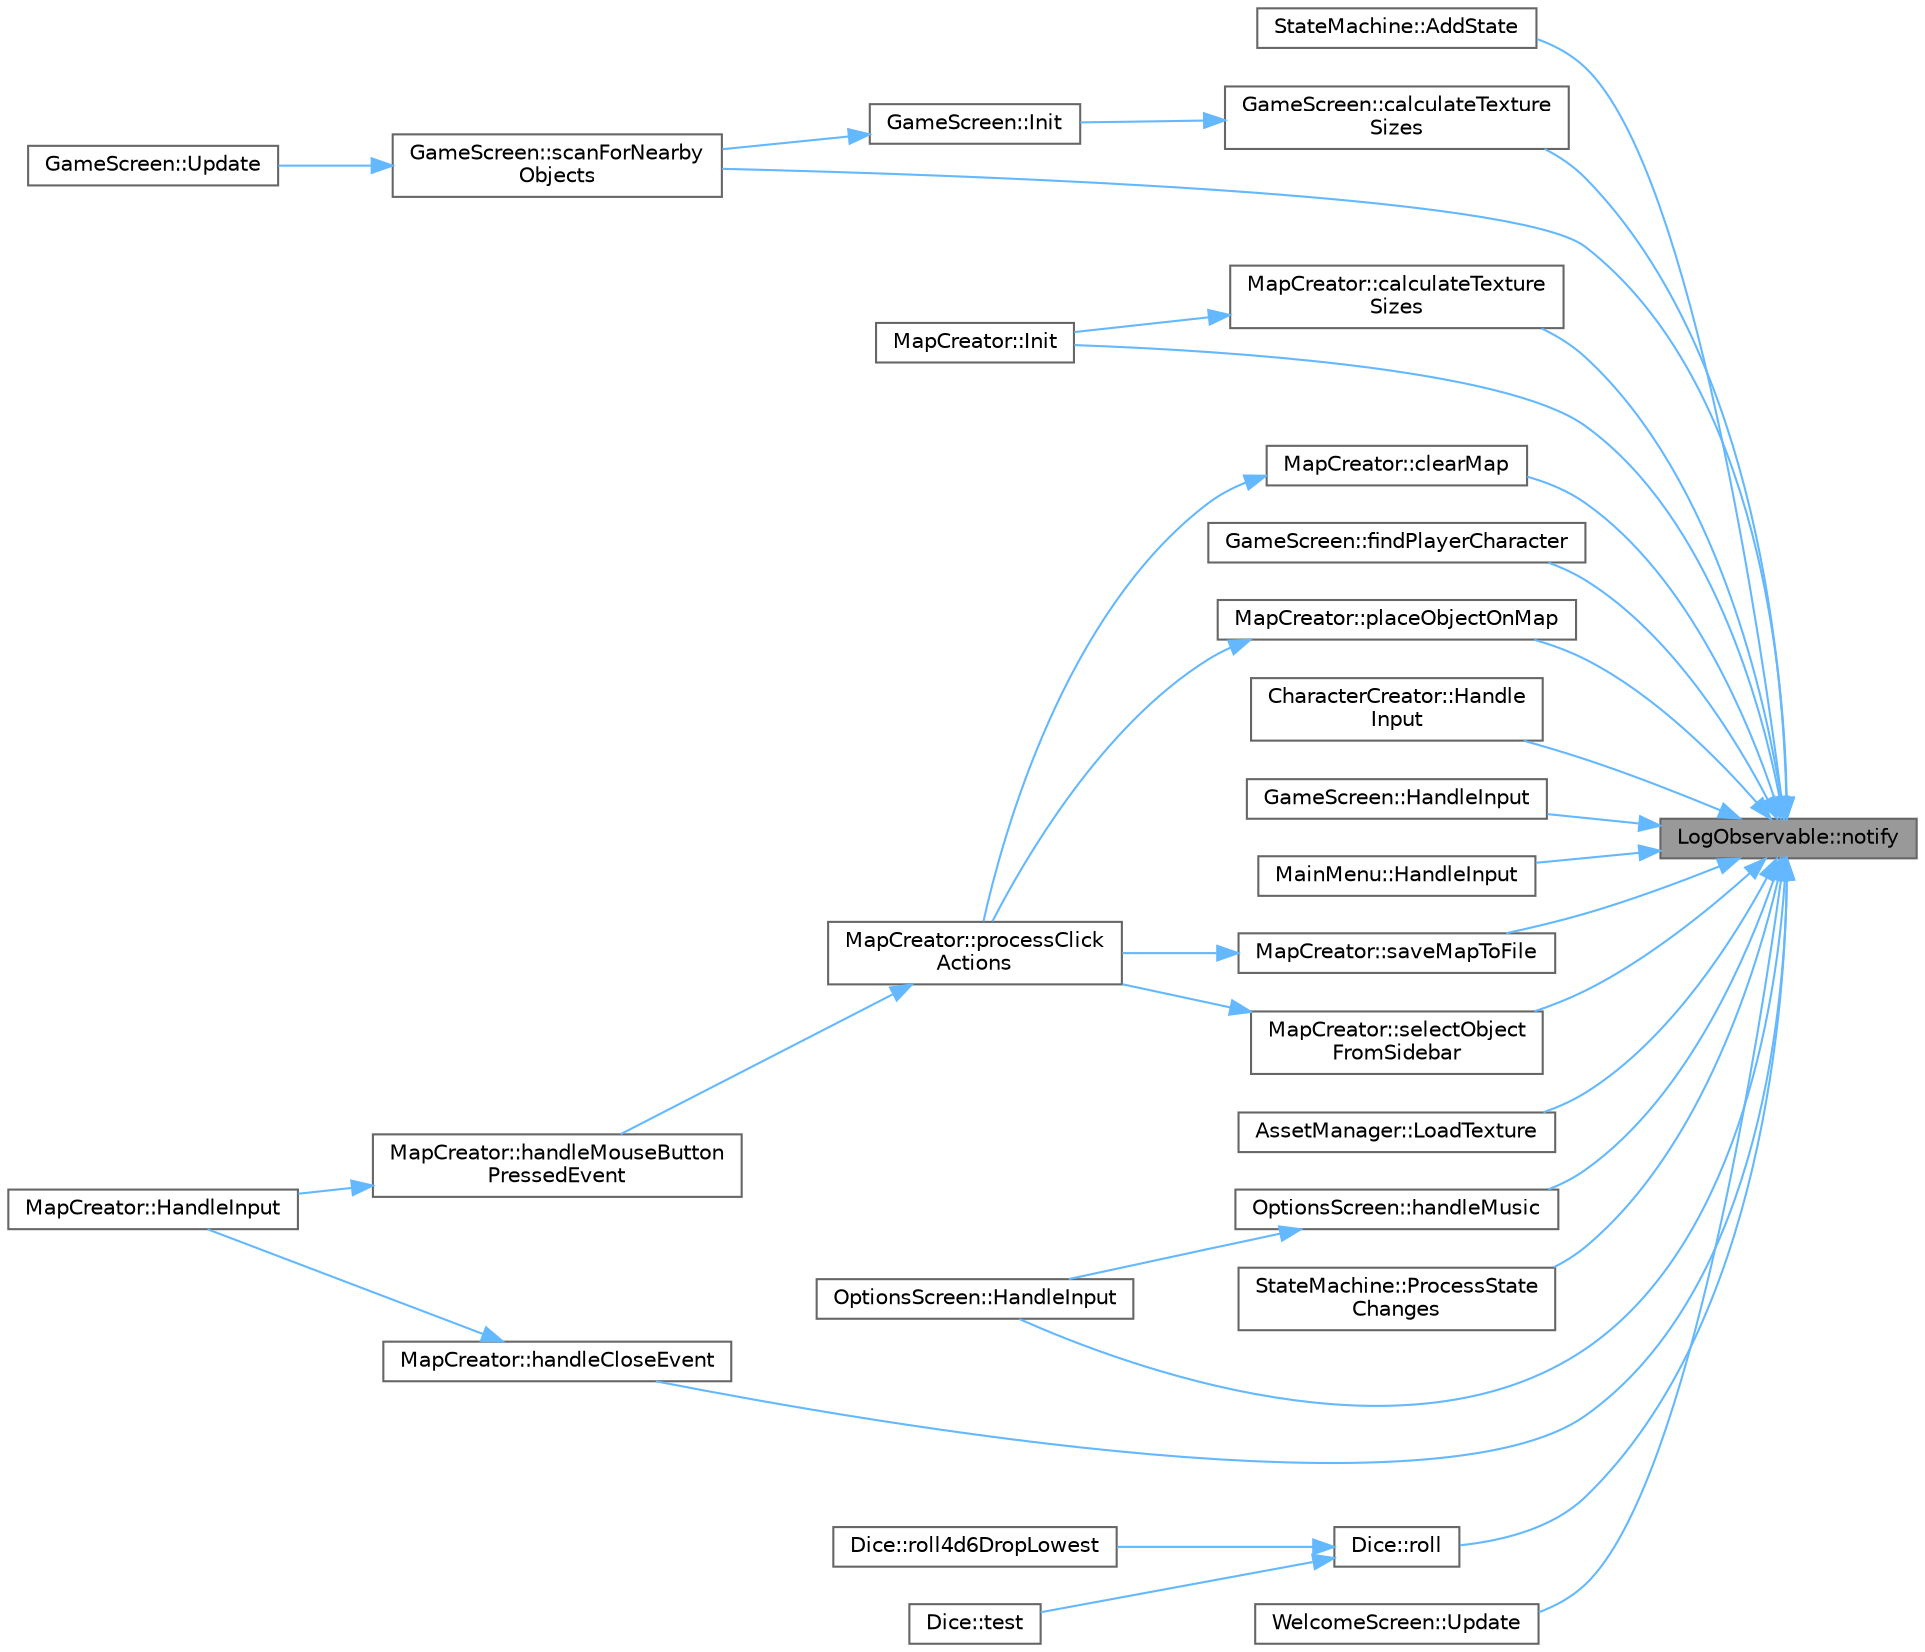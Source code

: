 digraph "LogObservable::notify"
{
 // LATEX_PDF_SIZE
  bgcolor="transparent";
  edge [fontname=Helvetica,fontsize=10,labelfontname=Helvetica,labelfontsize=10];
  node [fontname=Helvetica,fontsize=10,shape=box,height=0.2,width=0.4];
  rankdir="RL";
  Node1 [id="Node000001",label="LogObservable::notify",height=0.2,width=0.4,color="gray40", fillcolor="grey60", style="filled", fontcolor="black",tooltip="Notifies the observers without any message. This function overrides the notify() function in the base..."];
  Node1 -> Node2 [id="edge1_Node000001_Node000002",dir="back",color="steelblue1",style="solid",tooltip=" "];
  Node2 [id="Node000002",label="StateMachine::AddState",height=0.2,width=0.4,color="grey40", fillcolor="white", style="filled",URL="$class_state_machine.html#a3ba9ce4cc1b3b4b6000b64548904914c",tooltip="Adds a new state to the state machine."];
  Node1 -> Node3 [id="edge2_Node000001_Node000003",dir="back",color="steelblue1",style="solid",tooltip=" "];
  Node3 [id="Node000003",label="GameScreen::calculateTexture\lSizes",height=0.2,width=0.4,color="grey40", fillcolor="white", style="filled",URL="$class_game_screen.html#ac5770b3b0644b382b14969b689e0fc43",tooltip="Calculates the sizes of the textures based on the window size."];
  Node3 -> Node4 [id="edge3_Node000003_Node000004",dir="back",color="steelblue1",style="solid",tooltip=" "];
  Node4 [id="Node000004",label="GameScreen::Init",height=0.2,width=0.4,color="grey40", fillcolor="white", style="filled",URL="$class_game_screen.html#a550dcdadec1a5757fea41af94d3e27b3",tooltip="Initializes the game screen."];
  Node4 -> Node5 [id="edge4_Node000004_Node000005",dir="back",color="steelblue1",style="solid",tooltip=" "];
  Node5 [id="Node000005",label="GameScreen::scanForNearby\lObjects",height=0.2,width=0.4,color="grey40", fillcolor="white", style="filled",URL="$class_game_screen.html#aed3dd7f89b155ec7ecae084518336696",tooltip="Scans for nearby objects in the current map."];
  Node5 -> Node6 [id="edge5_Node000005_Node000006",dir="back",color="steelblue1",style="solid",tooltip=" "];
  Node6 [id="Node000006",label="GameScreen::Update",height=0.2,width=0.4,color="grey40", fillcolor="white", style="filled",URL="$class_game_screen.html#ae73ca8179f16069b52a8aca7254990b6",tooltip="Updates the game screen."];
  Node1 -> Node7 [id="edge6_Node000001_Node000007",dir="back",color="steelblue1",style="solid",tooltip=" "];
  Node7 [id="Node000007",label="MapCreator::calculateTexture\lSizes",height=0.2,width=0.4,color="grey40", fillcolor="white", style="filled",URL="$class_map_creator.html#a809c50a621bd0e7d60405312be1c12c2",tooltip="Calculates the sizes of the textures based on the window size."];
  Node7 -> Node8 [id="edge7_Node000007_Node000008",dir="back",color="steelblue1",style="solid",tooltip=" "];
  Node8 [id="Node000008",label="MapCreator::Init",height=0.2,width=0.4,color="grey40", fillcolor="white", style="filled",URL="$class_map_creator.html#a154365229a47df60702edd7aa798091b",tooltip="Initializes the map creator by asking the user for the map size&name then, load all the Textures."];
  Node1 -> Node9 [id="edge8_Node000001_Node000009",dir="back",color="steelblue1",style="solid",tooltip=" "];
  Node9 [id="Node000009",label="MapCreator::clearMap",height=0.2,width=0.4,color="grey40", fillcolor="white", style="filled",URL="$class_map_creator.html#aaf7d9b3c2754b5345f5cbd9e762c4968",tooltip="Assigns the current map a new default one and, detaches the observer from the old map and attaches it..."];
  Node9 -> Node10 [id="edge9_Node000009_Node000010",dir="back",color="steelblue1",style="solid",tooltip=" "];
  Node10 [id="Node000010",label="MapCreator::processClick\lActions",height=0.2,width=0.4,color="grey40", fillcolor="white", style="filled",URL="$class_map_creator.html#a054cb306e000f220c589b2464279ffbc",tooltip="Checks where the user clicked on the screen eg. sidebar, map, buttons and calls the appropriate funct..."];
  Node10 -> Node11 [id="edge10_Node000010_Node000011",dir="back",color="steelblue1",style="solid",tooltip=" "];
  Node11 [id="Node000011",label="MapCreator::handleMouseButton\lPressedEvent",height=0.2,width=0.4,color="grey40", fillcolor="white", style="filled",URL="$class_map_creator.html#a4b26477932cbed5df4f0c011fed84e39",tooltip="Checks whether the event on the window was a click."];
  Node11 -> Node12 [id="edge11_Node000011_Node000012",dir="back",color="steelblue1",style="solid",tooltip=" "];
  Node12 [id="Node000012",label="MapCreator::HandleInput",height=0.2,width=0.4,color="grey40", fillcolor="white", style="filled",URL="$class_map_creator.html#a39254fe1fb7f9abe952ad5eb65ecf699",tooltip="Handles the inputs (clicks) of the user on the window and updates the game logic."];
  Node1 -> Node13 [id="edge12_Node000001_Node000013",dir="back",color="steelblue1",style="solid",tooltip=" "];
  Node13 [id="Node000013",label="GameScreen::findPlayerCharacter",height=0.2,width=0.4,color="grey40", fillcolor="white", style="filled",URL="$class_game_screen.html#a42848521aeda505f1c87c6c306a3b67e",tooltip="Finds the player character in the current map."];
  Node1 -> Node14 [id="edge13_Node000001_Node000014",dir="back",color="steelblue1",style="solid",tooltip=" "];
  Node14 [id="Node000014",label="MapCreator::handleCloseEvent",height=0.2,width=0.4,color="grey40", fillcolor="white", style="filled",URL="$class_map_creator.html#ab5d39527ca7f5817a5d3b36e64f893b5",tooltip="closes the window when the user clicks the close button."];
  Node14 -> Node12 [id="edge14_Node000014_Node000012",dir="back",color="steelblue1",style="solid",tooltip=" "];
  Node1 -> Node15 [id="edge15_Node000001_Node000015",dir="back",color="steelblue1",style="solid",tooltip=" "];
  Node15 [id="Node000015",label="CharacterCreator::Handle\lInput",height=0.2,width=0.4,color="grey40", fillcolor="white", style="filled",URL="$class_character_creator.html#a6968353aaa3a5616e1797eca641ffa97",tooltip="Handles the user input in the character creator state."];
  Node1 -> Node16 [id="edge16_Node000001_Node000016",dir="back",color="steelblue1",style="solid",tooltip=" "];
  Node16 [id="Node000016",label="GameScreen::HandleInput",height=0.2,width=0.4,color="grey40", fillcolor="white", style="filled",URL="$class_game_screen.html#ab0299f0189e42b844589c042b372d58e",tooltip="Handles the input for the game screen."];
  Node1 -> Node17 [id="edge17_Node000001_Node000017",dir="back",color="steelblue1",style="solid",tooltip=" "];
  Node17 [id="Node000017",label="MainMenu::HandleInput",height=0.2,width=0.4,color="grey40", fillcolor="white", style="filled",URL="$class_main_menu.html#abf36c8bcbe63e9b0b19c1a78068974ab",tooltip="Handles the input for the main menu state."];
  Node1 -> Node18 [id="edge18_Node000001_Node000018",dir="back",color="steelblue1",style="solid",tooltip=" "];
  Node18 [id="Node000018",label="OptionsScreen::HandleInput",height=0.2,width=0.4,color="grey40", fillcolor="white", style="filled",URL="$class_options_screen.html#a085a370660d4f7c9cdcf125517d090e7",tooltip="Handles the input for the options screen state."];
  Node1 -> Node19 [id="edge19_Node000001_Node000019",dir="back",color="steelblue1",style="solid",tooltip=" "];
  Node19 [id="Node000019",label="OptionsScreen::handleMusic",height=0.2,width=0.4,color="grey40", fillcolor="white", style="filled",URL="$class_options_screen.html#aa9cc1398800ab0a43e5c869ff78c28c1",tooltip="Handles the music on the options screen."];
  Node19 -> Node18 [id="edge20_Node000019_Node000018",dir="back",color="steelblue1",style="solid",tooltip=" "];
  Node1 -> Node8 [id="edge21_Node000001_Node000008",dir="back",color="steelblue1",style="solid",tooltip=" "];
  Node1 -> Node20 [id="edge22_Node000001_Node000020",dir="back",color="steelblue1",style="solid",tooltip=" "];
  Node20 [id="Node000020",label="AssetManager::LoadTexture",height=0.2,width=0.4,color="grey40", fillcolor="white", style="filled",URL="$class_asset_manager.html#a05bcb77f216cf76b08d04e9c16b6346a",tooltip="Loads a texture from a file and associates it with a name."];
  Node1 -> Node21 [id="edge23_Node000001_Node000021",dir="back",color="steelblue1",style="solid",tooltip=" "];
  Node21 [id="Node000021",label="MapCreator::placeObjectOnMap",height=0.2,width=0.4,color="grey40", fillcolor="white", style="filled",URL="$class_map_creator.html#aff37946b9d68adb304b73c1cb2934b2f",tooltip="Places an object on the map based on the passed mouse position, using the method in Map...."];
  Node21 -> Node10 [id="edge24_Node000021_Node000010",dir="back",color="steelblue1",style="solid",tooltip=" "];
  Node1 -> Node22 [id="edge25_Node000001_Node000022",dir="back",color="steelblue1",style="solid",tooltip=" "];
  Node22 [id="Node000022",label="StateMachine::ProcessState\lChanges",height=0.2,width=0.4,color="grey40", fillcolor="white", style="filled",URL="$class_state_machine.html#ac5db136671d23fe23d0e1f22d77e3e67",tooltip="Processes any pending state changes in the state machine."];
  Node1 -> Node23 [id="edge26_Node000001_Node000023",dir="back",color="steelblue1",style="solid",tooltip=" "];
  Node23 [id="Node000023",label="Dice::roll",height=0.2,width=0.4,color="grey40", fillcolor="white", style="filled",URL="$class_dice.html#aa09f1850d597777c08e67cd0d9305244",tooltip="rolls the Dice by parsing the passed rex string, and generating a random number based on it"];
  Node23 -> Node24 [id="edge27_Node000023_Node000024",dir="back",color="steelblue1",style="solid",tooltip=" "];
  Node24 [id="Node000024",label="Dice::roll4d6DropLowest",height=0.2,width=0.4,color="grey40", fillcolor="white", style="filled",URL="$class_dice.html#a593bcdb69288dcb35d967707cdf40ebd",tooltip="Roll 4d6."];
  Node23 -> Node25 [id="edge28_Node000023_Node000025",dir="back",color="steelblue1",style="solid",tooltip=" "];
  Node25 [id="Node000025",label="Dice::test",height=0.2,width=0.4,color="grey40", fillcolor="white", style="filled",URL="$class_dice.html#ac2f439b641b04804265b30c25fe2cc20",tooltip="test function for the Dice class"];
  Node1 -> Node26 [id="edge29_Node000001_Node000026",dir="back",color="steelblue1",style="solid",tooltip=" "];
  Node26 [id="Node000026",label="MapCreator::saveMapToFile",height=0.2,width=0.4,color="grey40", fillcolor="white", style="filled",URL="$class_map_creator.html#a4522812221edd19bf151c6e8818ace58",tooltip="Saves the edited map to a file in the Saved Maps directory as a .json file."];
  Node26 -> Node10 [id="edge30_Node000026_Node000010",dir="back",color="steelblue1",style="solid",tooltip=" "];
  Node1 -> Node5 [id="edge31_Node000001_Node000005",dir="back",color="steelblue1",style="solid",tooltip=" "];
  Node1 -> Node27 [id="edge32_Node000001_Node000027",dir="back",color="steelblue1",style="solid",tooltip=" "];
  Node27 [id="Node000027",label="MapCreator::selectObject\lFromSidebar",height=0.2,width=0.4,color="grey40", fillcolor="white", style="filled",URL="$class_map_creator.html#a86989a32cc3277b24d105abd9866d4fb",tooltip="Based a click on the passed mouse position, selects an object from the sidebar."];
  Node27 -> Node10 [id="edge33_Node000027_Node000010",dir="back",color="steelblue1",style="solid",tooltip=" "];
  Node1 -> Node28 [id="edge34_Node000001_Node000028",dir="back",color="steelblue1",style="solid",tooltip=" "];
  Node28 [id="Node000028",label="WelcomeScreen::Update",height=0.2,width=0.4,color="grey40", fillcolor="white", style="filled",URL="$class_welcome_screen.html#a09b670080eeec868ab7b7124653f02ac",tooltip="Updates the welcome screen state."];
}
